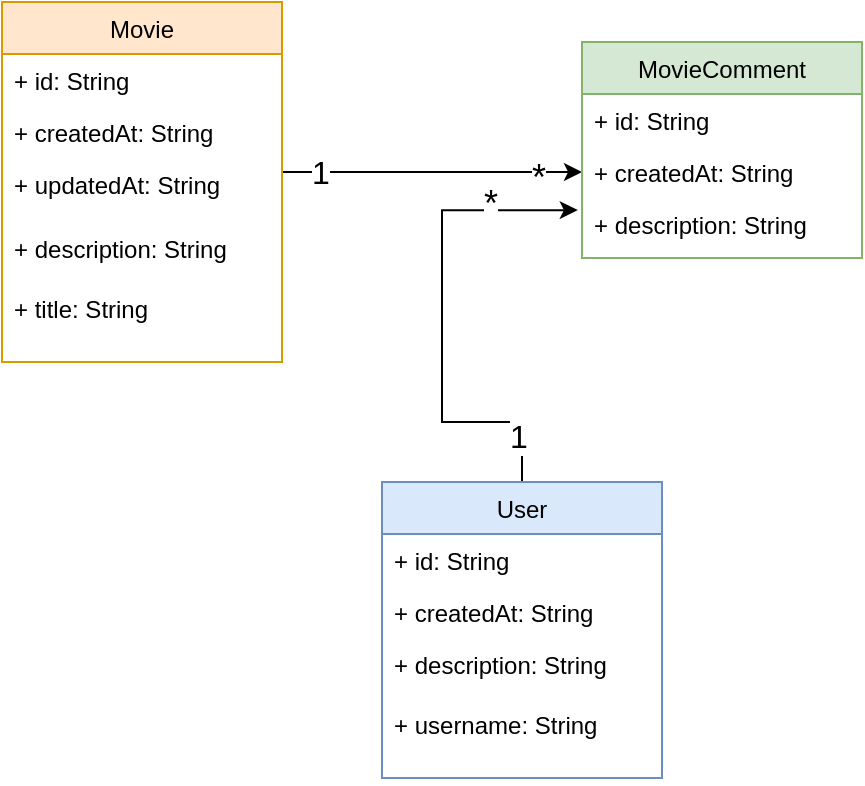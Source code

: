 <mxfile version="20.4.0" type="device"><diagram id="cgzUlWaVFQ7qXnwYqoGi" name="Page-1"><mxGraphModel dx="1234" dy="829" grid="1" gridSize="10" guides="1" tooltips="1" connect="1" arrows="1" fold="1" page="1" pageScale="1" pageWidth="827" pageHeight="1169" math="0" shadow="0"><root><mxCell id="0"/><mxCell id="1" parent="0"/><mxCell id="5jCj_jiPHs2SZ9Xplt9z-43" style="edgeStyle=orthogonalEdgeStyle;rounded=0;orthogonalLoop=1;jettySize=auto;html=1;entryX=0;entryY=0.5;entryDx=0;entryDy=0;" parent="1" source="5jCj_jiPHs2SZ9Xplt9z-5" target="5jCj_jiPHs2SZ9Xplt9z-20" edge="1"><mxGeometry relative="1" as="geometry"><Array as="points"><mxPoint x="400" y="145"/><mxPoint x="400" y="145"/></Array></mxGeometry></mxCell><mxCell id="5jCj_jiPHs2SZ9Xplt9z-44" value="1" style="edgeLabel;html=1;align=center;verticalAlign=middle;resizable=0;points=[];fontSize=16;" parent="5jCj_jiPHs2SZ9Xplt9z-43" vertex="1" connectable="0"><mxGeometry x="-0.746" relative="1" as="geometry"><mxPoint as="offset"/></mxGeometry></mxCell><mxCell id="5jCj_jiPHs2SZ9Xplt9z-45" value="*" style="edgeLabel;html=1;align=center;verticalAlign=middle;resizable=0;points=[];fontSize=18;" parent="5jCj_jiPHs2SZ9Xplt9z-43" vertex="1" connectable="0"><mxGeometry x="0.707" y="-3" relative="1" as="geometry"><mxPoint as="offset"/></mxGeometry></mxCell><mxCell id="5jCj_jiPHs2SZ9Xplt9z-5" value="Movie" style="swimlane;fontStyle=0;childLayout=stackLayout;horizontal=1;startSize=26;fillColor=#ffe6cc;horizontalStack=0;resizeParent=1;resizeParentMax=0;resizeLast=0;collapsible=1;marginBottom=0;strokeColor=#d79b00;" parent="1" vertex="1"><mxGeometry x="200" y="60" width="140" height="180" as="geometry"/></mxCell><mxCell id="5jCj_jiPHs2SZ9Xplt9z-6" value="+ id: String" style="text;strokeColor=none;fillColor=none;align=left;verticalAlign=top;spacingLeft=4;spacingRight=4;overflow=hidden;rotatable=0;points=[[0,0.5],[1,0.5]];portConstraint=eastwest;" parent="5jCj_jiPHs2SZ9Xplt9z-5" vertex="1"><mxGeometry y="26" width="140" height="26" as="geometry"/></mxCell><mxCell id="5jCj_jiPHs2SZ9Xplt9z-7" value="+ createdAt: String" style="text;strokeColor=none;fillColor=none;align=left;verticalAlign=top;spacingLeft=4;spacingRight=4;overflow=hidden;rotatable=0;points=[[0,0.5],[1,0.5]];portConstraint=eastwest;" parent="5jCj_jiPHs2SZ9Xplt9z-5" vertex="1"><mxGeometry y="52" width="140" height="26" as="geometry"/></mxCell><mxCell id="5jCj_jiPHs2SZ9Xplt9z-8" value="+ updatedAt: String" style="text;strokeColor=none;fillColor=none;align=left;verticalAlign=top;spacingLeft=4;spacingRight=4;overflow=hidden;rotatable=0;points=[[0,0.5],[1,0.5]];portConstraint=eastwest;" parent="5jCj_jiPHs2SZ9Xplt9z-5" vertex="1"><mxGeometry y="78" width="140" height="32" as="geometry"/></mxCell><mxCell id="5jCj_jiPHs2SZ9Xplt9z-10" value="+ description: String" style="text;strokeColor=none;fillColor=none;align=left;verticalAlign=top;spacingLeft=4;spacingRight=4;overflow=hidden;rotatable=0;points=[[0,0.5],[1,0.5]];portConstraint=eastwest;" parent="5jCj_jiPHs2SZ9Xplt9z-5" vertex="1"><mxGeometry y="110" width="140" height="30" as="geometry"/></mxCell><mxCell id="5jCj_jiPHs2SZ9Xplt9z-11" value="+ title: String" style="text;strokeColor=none;fillColor=none;align=left;verticalAlign=top;spacingLeft=4;spacingRight=4;overflow=hidden;rotatable=0;points=[[0,0.5],[1,0.5]];portConstraint=eastwest;" parent="5jCj_jiPHs2SZ9Xplt9z-5" vertex="1"><mxGeometry y="140" width="140" height="40" as="geometry"/></mxCell><mxCell id="5jCj_jiPHs2SZ9Xplt9z-40" style="edgeStyle=orthogonalEdgeStyle;rounded=0;orthogonalLoop=1;jettySize=auto;html=1;entryX=-0.015;entryY=0.202;entryDx=0;entryDy=0;entryPerimeter=0;exitX=0.5;exitY=0;exitDx=0;exitDy=0;" parent="1" source="5jCj_jiPHs2SZ9Xplt9z-12" target="5jCj_jiPHs2SZ9Xplt9z-22" edge="1"><mxGeometry relative="1" as="geometry"><Array as="points"><mxPoint x="460" y="270"/><mxPoint x="420" y="270"/><mxPoint x="420" y="164"/></Array></mxGeometry></mxCell><mxCell id="5jCj_jiPHs2SZ9Xplt9z-41" value="1" style="edgeLabel;html=1;align=center;verticalAlign=middle;resizable=0;points=[];fontSize=16;" parent="5jCj_jiPHs2SZ9Xplt9z-40" vertex="1" connectable="0"><mxGeometry x="-0.81" y="2" relative="1" as="geometry"><mxPoint as="offset"/></mxGeometry></mxCell><mxCell id="5jCj_jiPHs2SZ9Xplt9z-42" value="*" style="edgeLabel;html=1;align=center;verticalAlign=middle;resizable=0;points=[];fontSize=18;" parent="5jCj_jiPHs2SZ9Xplt9z-40" vertex="1" connectable="0"><mxGeometry x="0.64" y="3" relative="1" as="geometry"><mxPoint as="offset"/></mxGeometry></mxCell><mxCell id="5jCj_jiPHs2SZ9Xplt9z-12" value="User" style="swimlane;fontStyle=0;childLayout=stackLayout;horizontal=1;startSize=26;fillColor=#dae8fc;horizontalStack=0;resizeParent=1;resizeParentMax=0;resizeLast=0;collapsible=1;marginBottom=0;strokeColor=#6c8ebf;" parent="1" vertex="1"><mxGeometry x="390" y="300" width="140" height="148" as="geometry"/></mxCell><mxCell id="5jCj_jiPHs2SZ9Xplt9z-13" value="+ id: String" style="text;strokeColor=none;fillColor=none;align=left;verticalAlign=top;spacingLeft=4;spacingRight=4;overflow=hidden;rotatable=0;points=[[0,0.5],[1,0.5]];portConstraint=eastwest;" parent="5jCj_jiPHs2SZ9Xplt9z-12" vertex="1"><mxGeometry y="26" width="140" height="26" as="geometry"/></mxCell><mxCell id="5jCj_jiPHs2SZ9Xplt9z-14" value="+ createdAt: String" style="text;strokeColor=none;fillColor=none;align=left;verticalAlign=top;spacingLeft=4;spacingRight=4;overflow=hidden;rotatable=0;points=[[0,0.5],[1,0.5]];portConstraint=eastwest;" parent="5jCj_jiPHs2SZ9Xplt9z-12" vertex="1"><mxGeometry y="52" width="140" height="26" as="geometry"/></mxCell><mxCell id="5jCj_jiPHs2SZ9Xplt9z-16" value="+ description: String" style="text;strokeColor=none;fillColor=none;align=left;verticalAlign=top;spacingLeft=4;spacingRight=4;overflow=hidden;rotatable=0;points=[[0,0.5],[1,0.5]];portConstraint=eastwest;" parent="5jCj_jiPHs2SZ9Xplt9z-12" vertex="1"><mxGeometry y="78" width="140" height="30" as="geometry"/></mxCell><mxCell id="5jCj_jiPHs2SZ9Xplt9z-17" value="+ username: String" style="text;strokeColor=none;fillColor=none;align=left;verticalAlign=top;spacingLeft=4;spacingRight=4;overflow=hidden;rotatable=0;points=[[0,0.5],[1,0.5]];portConstraint=eastwest;" parent="5jCj_jiPHs2SZ9Xplt9z-12" vertex="1"><mxGeometry y="108" width="140" height="40" as="geometry"/></mxCell><mxCell id="5jCj_jiPHs2SZ9Xplt9z-18" value="MovieComment" style="swimlane;fontStyle=0;childLayout=stackLayout;horizontal=1;startSize=26;fillColor=#d5e8d4;horizontalStack=0;resizeParent=1;resizeParentMax=0;resizeLast=0;collapsible=1;marginBottom=0;strokeColor=#82b366;" parent="1" vertex="1"><mxGeometry x="490" y="80" width="140" height="108" as="geometry"/></mxCell><mxCell id="5jCj_jiPHs2SZ9Xplt9z-19" value="+ id: String" style="text;strokeColor=none;fillColor=none;align=left;verticalAlign=top;spacingLeft=4;spacingRight=4;overflow=hidden;rotatable=0;points=[[0,0.5],[1,0.5]];portConstraint=eastwest;" parent="5jCj_jiPHs2SZ9Xplt9z-18" vertex="1"><mxGeometry y="26" width="140" height="26" as="geometry"/></mxCell><mxCell id="5jCj_jiPHs2SZ9Xplt9z-20" value="+ createdAt: String" style="text;strokeColor=none;fillColor=none;align=left;verticalAlign=top;spacingLeft=4;spacingRight=4;overflow=hidden;rotatable=0;points=[[0,0.5],[1,0.5]];portConstraint=eastwest;" parent="5jCj_jiPHs2SZ9Xplt9z-18" vertex="1"><mxGeometry y="52" width="140" height="26" as="geometry"/></mxCell><mxCell id="5jCj_jiPHs2SZ9Xplt9z-22" value="+ description: String" style="text;strokeColor=none;fillColor=none;align=left;verticalAlign=top;spacingLeft=4;spacingRight=4;overflow=hidden;rotatable=0;points=[[0,0.5],[1,0.5]];portConstraint=eastwest;" parent="5jCj_jiPHs2SZ9Xplt9z-18" vertex="1"><mxGeometry y="78" width="140" height="30" as="geometry"/></mxCell></root></mxGraphModel></diagram></mxfile>